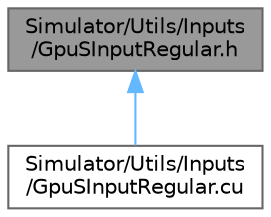 digraph "Simulator/Utils/Inputs/GpuSInputRegular.h"
{
 // LATEX_PDF_SIZE
  bgcolor="transparent";
  edge [fontname=Helvetica,fontsize=10,labelfontname=Helvetica,labelfontsize=10];
  node [fontname=Helvetica,fontsize=10,shape=box,height=0.2,width=0.4];
  Node1 [id="Node000001",label="Simulator/Utils/Inputs\l/GpuSInputRegular.h",height=0.2,width=0.4,color="gray40", fillcolor="grey60", style="filled", fontcolor="black",tooltip="A class that performs stimulus input (implementation Regular on GPU)."];
  Node1 -> Node2 [id="edge1_Node000001_Node000002",dir="back",color="steelblue1",style="solid",tooltip=" "];
  Node2 [id="Node000002",label="Simulator/Utils/Inputs\l/GpuSInputRegular.cu",height=0.2,width=0.4,color="grey40", fillcolor="white", style="filled",URL="$_gpu_s_input_regular_8cu.html",tooltip="A class that performs stimulus input (implementation Regular) on GPU."];
}
